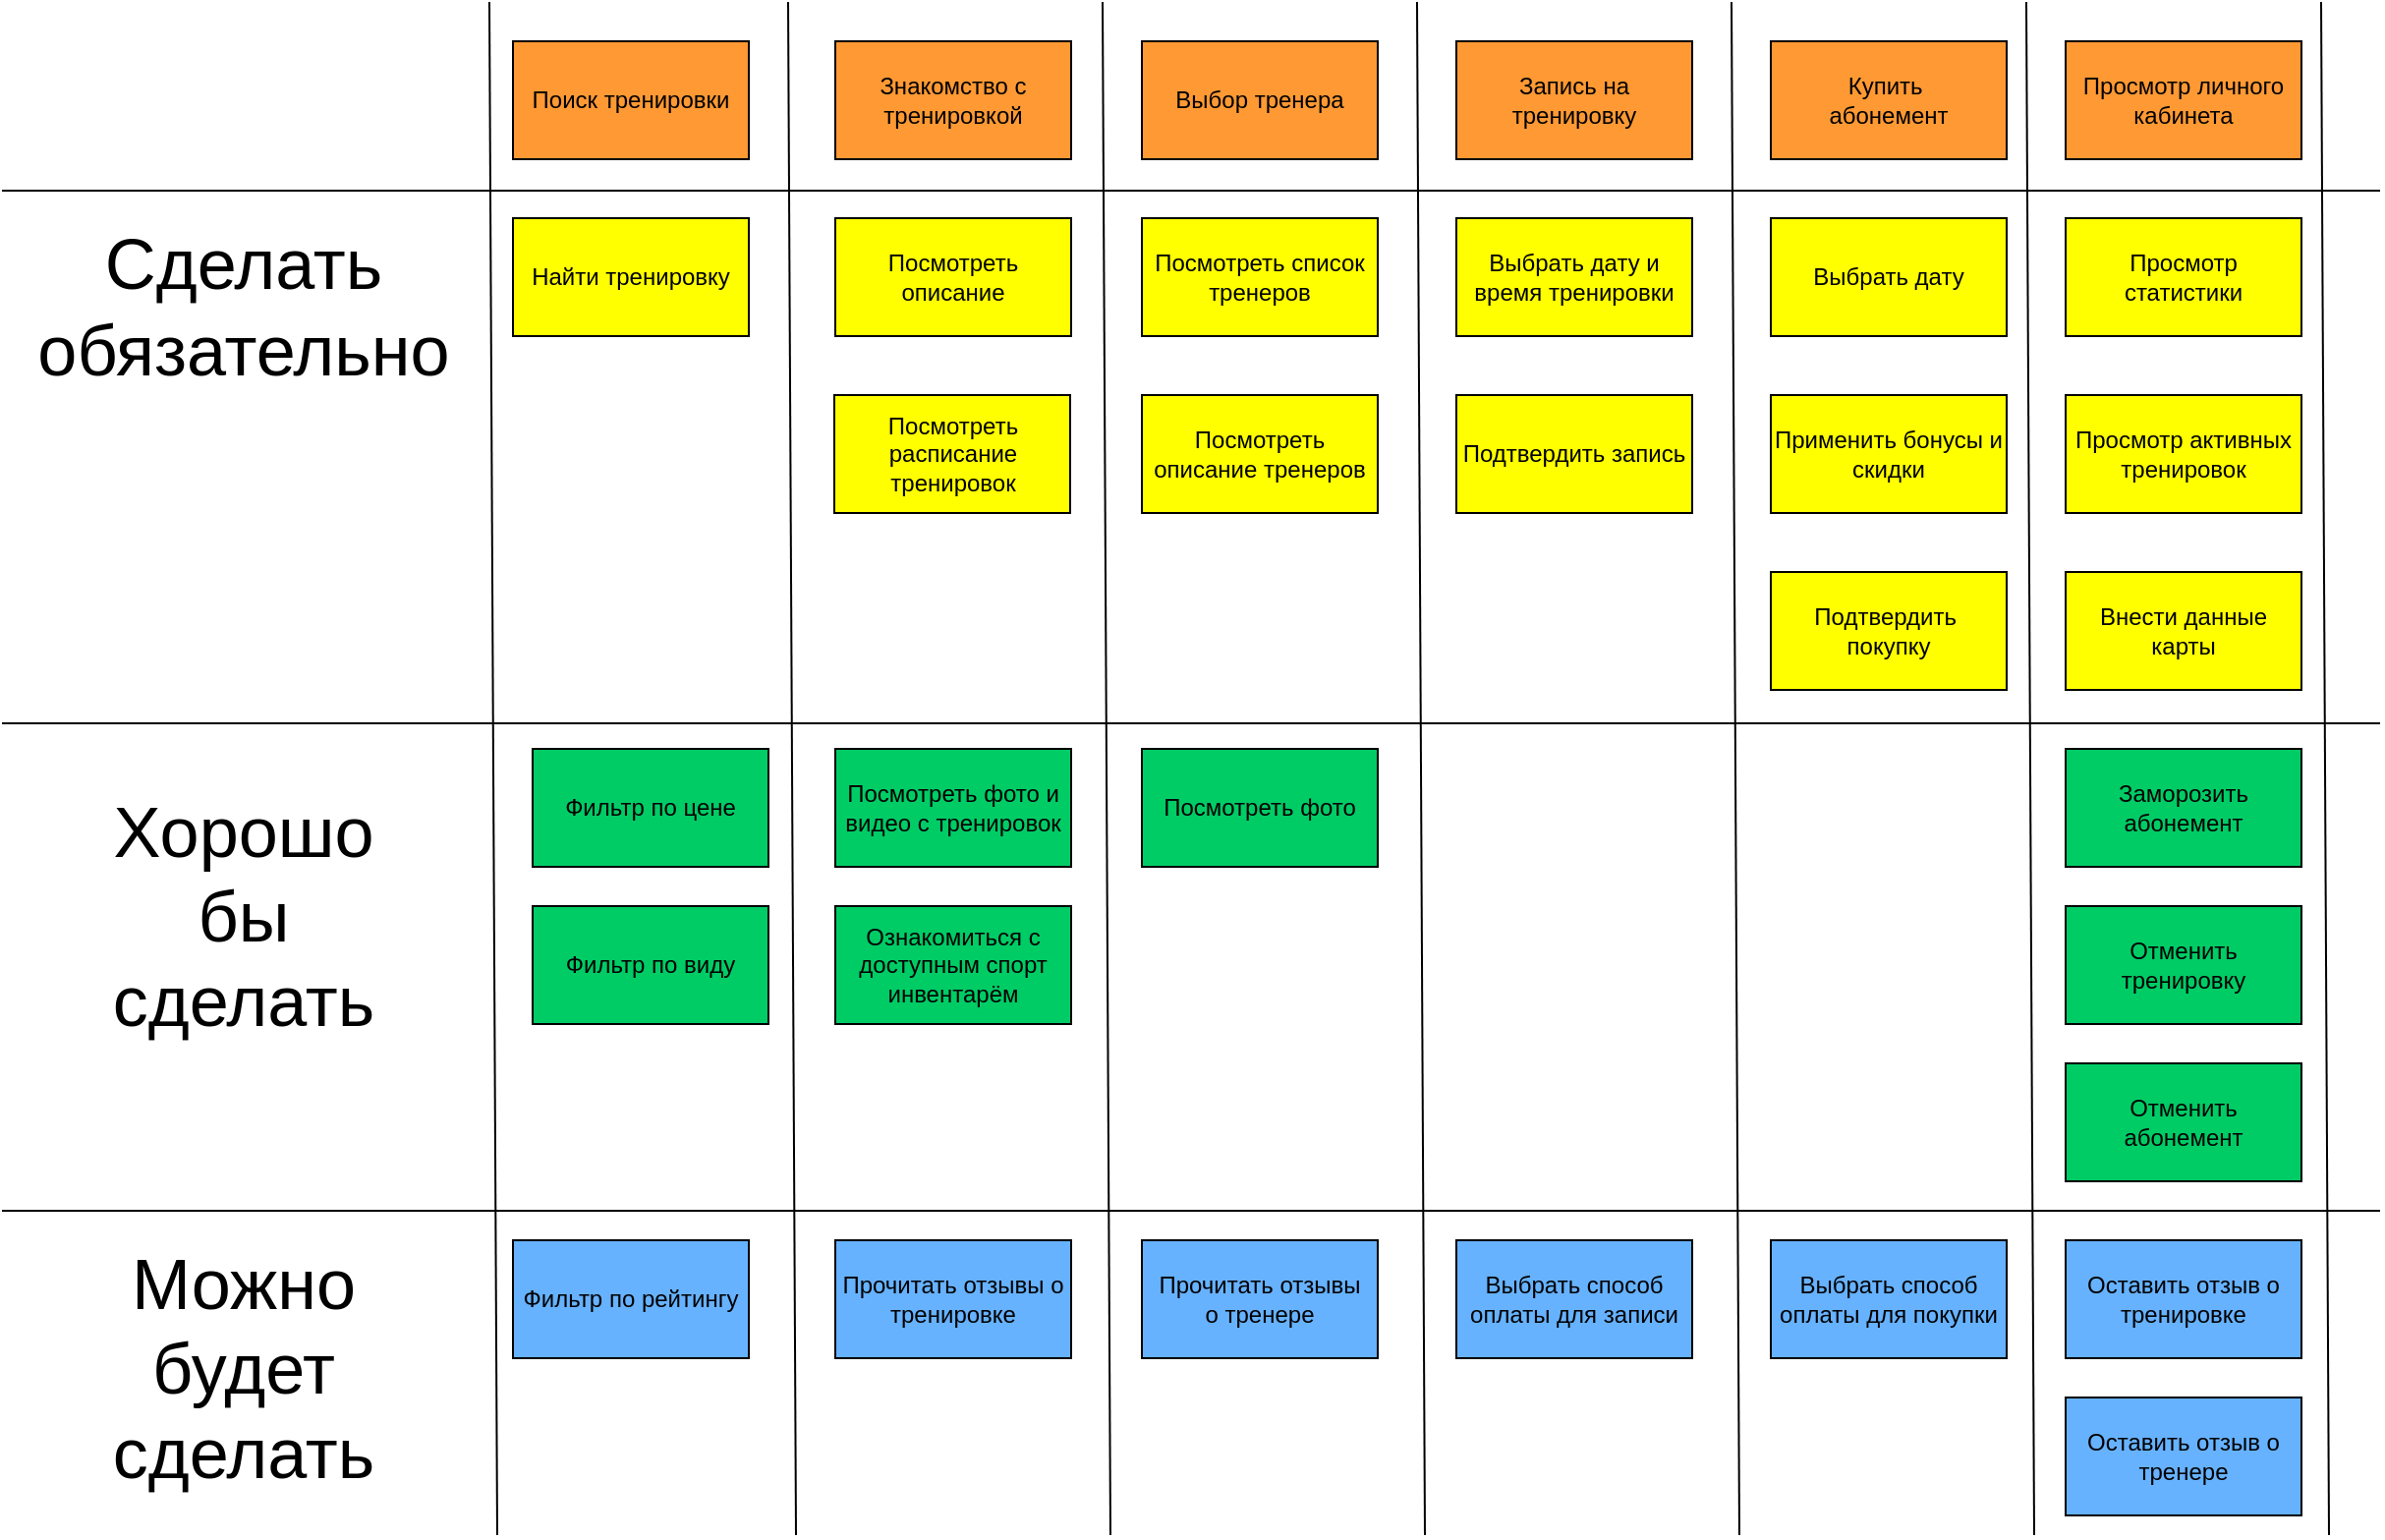 <mxfile version="26.1.0">
  <diagram name="Страница — 1" id="JXVlZPGqhpsF2HmNbgxN">
    <mxGraphModel dx="2812" dy="857" grid="1" gridSize="10" guides="1" tooltips="1" connect="1" arrows="1" fold="1" page="1" pageScale="1" pageWidth="827" pageHeight="1169" math="0" shadow="0">
      <root>
        <mxCell id="0" />
        <mxCell id="1" parent="0" />
        <mxCell id="JH2ukpNr6bppZ3HQPNmW-5" value="Запись на тренировку" style="rounded=0;whiteSpace=wrap;html=1;fillColor=light-dark(#FF9933,var(--ge-dark-color, #121212));" parent="1" vertex="1">
          <mxGeometry x="610" y="100" width="120" height="60" as="geometry" />
        </mxCell>
        <mxCell id="JH2ukpNr6bppZ3HQPNmW-6" value="Поиск тренировки" style="rounded=0;whiteSpace=wrap;html=1;fillColor=light-dark(#FF9933,var(--ge-dark-color, #121212));" parent="1" vertex="1">
          <mxGeometry x="130" y="100" width="120" height="60" as="geometry" />
        </mxCell>
        <mxCell id="JH2ukpNr6bppZ3HQPNmW-7" value="Знакомство с тренировкой" style="rounded=0;whiteSpace=wrap;html=1;fillColor=light-dark(#FF9933,var(--ge-dark-color, #121212));" parent="1" vertex="1">
          <mxGeometry x="294" y="100" width="120" height="60" as="geometry" />
        </mxCell>
        <mxCell id="JH2ukpNr6bppZ3HQPNmW-8" value="Купить&amp;nbsp;&lt;div&gt;абонемент&lt;/div&gt;" style="rounded=0;whiteSpace=wrap;html=1;fillColor=light-dark(#FF9933,var(--ge-dark-color, #121212));" parent="1" vertex="1">
          <mxGeometry x="770" y="100" width="120" height="60" as="geometry" />
        </mxCell>
        <mxCell id="KzOYj3mqrvd9iCOONRA0-2" value="Просмотр личного кабинета" style="rounded=0;whiteSpace=wrap;html=1;fillColor=light-dark(#FF9933,var(--ge-dark-color, #121212));" parent="1" vertex="1">
          <mxGeometry x="920" y="100" width="120" height="60" as="geometry" />
        </mxCell>
        <mxCell id="KzOYj3mqrvd9iCOONRA0-3" value="Найти тренировку" style="rounded=0;whiteSpace=wrap;html=1;fillColor=light-dark(#FFFF00,var(--ge-dark-color, #121212));" parent="1" vertex="1">
          <mxGeometry x="130" y="190" width="120" height="60" as="geometry" />
        </mxCell>
        <mxCell id="KzOYj3mqrvd9iCOONRA0-4" value="Фильтр по цене" style="rounded=0;whiteSpace=wrap;html=1;fillColor=light-dark(#00CC66,var(--ge-dark-color, #121212));" parent="1" vertex="1">
          <mxGeometry x="140" y="460" width="120" height="60" as="geometry" />
        </mxCell>
        <mxCell id="KzOYj3mqrvd9iCOONRA0-5" value="Фильтр по виду" style="rounded=0;whiteSpace=wrap;html=1;fillColor=light-dark(#00CC66,var(--ge-dark-color, #121212));" parent="1" vertex="1">
          <mxGeometry x="140" y="540" width="120" height="60" as="geometry" />
        </mxCell>
        <mxCell id="KzOYj3mqrvd9iCOONRA0-6" value="Фильтр по рейтингу" style="rounded=0;whiteSpace=wrap;html=1;fillColor=light-dark(#66B2FF,var(--ge-dark-color, #121212));" parent="1" vertex="1">
          <mxGeometry x="130" y="710" width="120" height="60" as="geometry" />
        </mxCell>
        <mxCell id="KzOYj3mqrvd9iCOONRA0-7" value="Посмотреть описание" style="rounded=0;whiteSpace=wrap;html=1;fillColor=light-dark(#FFFF00,var(--ge-dark-color, #121212));" parent="1" vertex="1">
          <mxGeometry x="294" y="190" width="120" height="60" as="geometry" />
        </mxCell>
        <mxCell id="KzOYj3mqrvd9iCOONRA0-8" value="Выбор тренера" style="rounded=0;whiteSpace=wrap;html=1;fillColor=light-dark(#FF9933,var(--ge-dark-color, #121212));" parent="1" vertex="1">
          <mxGeometry x="450" y="100" width="120" height="60" as="geometry" />
        </mxCell>
        <mxCell id="KzOYj3mqrvd9iCOONRA0-9" value="Прочитать отзывы о тренировке" style="rounded=0;whiteSpace=wrap;html=1;fillColor=light-dark(#66B2FF,var(--ge-dark-color, #121212));" parent="1" vertex="1">
          <mxGeometry x="294" y="710" width="120" height="60" as="geometry" />
        </mxCell>
        <mxCell id="KzOYj3mqrvd9iCOONRA0-10" value="Посмотреть список тренеров" style="rounded=0;whiteSpace=wrap;html=1;fillColor=light-dark(#FFFF00,var(--ge-dark-color, #121212));" parent="1" vertex="1">
          <mxGeometry x="450" y="190" width="120" height="60" as="geometry" />
        </mxCell>
        <mxCell id="KzOYj3mqrvd9iCOONRA0-11" value="Выбрать дату и время тренировки" style="rounded=0;whiteSpace=wrap;html=1;fillColor=light-dark(#FFFF00,var(--ge-dark-color, #121212));" parent="1" vertex="1">
          <mxGeometry x="610" y="190" width="120" height="60" as="geometry" />
        </mxCell>
        <mxCell id="KzOYj3mqrvd9iCOONRA0-12" value="Просмотр статистики" style="rounded=0;whiteSpace=wrap;html=1;fillColor=light-dark(#FFFF00,var(--ge-dark-color, #121212));" parent="1" vertex="1">
          <mxGeometry x="920" y="190" width="120" height="60" as="geometry" />
        </mxCell>
        <mxCell id="KzOYj3mqrvd9iCOONRA0-13" value="Просмотр активных тренировок" style="rounded=0;whiteSpace=wrap;html=1;fillColor=light-dark(#FFFF00,var(--ge-dark-color, #121212));" parent="1" vertex="1">
          <mxGeometry x="920" y="280" width="120" height="60" as="geometry" />
        </mxCell>
        <mxCell id="KzOYj3mqrvd9iCOONRA0-15" value="Выбрать дату" style="rounded=0;whiteSpace=wrap;html=1;fillColor=light-dark(#FFFF00,var(--ge-dark-color, #121212));" parent="1" vertex="1">
          <mxGeometry x="770" y="190" width="120" height="60" as="geometry" />
        </mxCell>
        <mxCell id="KzOYj3mqrvd9iCOONRA0-16" value="Выбрать способ оплаты для покупки" style="rounded=0;whiteSpace=wrap;html=1;fillColor=light-dark(#66B2FF,var(--ge-dark-color, #121212));" parent="1" vertex="1">
          <mxGeometry x="770" y="710" width="120" height="60" as="geometry" />
        </mxCell>
        <mxCell id="KzOYj3mqrvd9iCOONRA0-17" value="Внести данные карты" style="rounded=0;whiteSpace=wrap;html=1;fillColor=light-dark(#FFFF00,var(--ge-dark-color, #121212));" parent="1" vertex="1">
          <mxGeometry x="920" y="370" width="120" height="60" as="geometry" />
        </mxCell>
        <mxCell id="KzOYj3mqrvd9iCOONRA0-18" value="Подтвердить&amp;nbsp; покупку" style="rounded=0;whiteSpace=wrap;html=1;fillColor=light-dark(#FFFF00,var(--ge-dark-color, #121212));" parent="1" vertex="1">
          <mxGeometry x="770" y="370" width="120" height="60" as="geometry" />
        </mxCell>
        <mxCell id="KzOYj3mqrvd9iCOONRA0-19" value="Отменить тренировку" style="rounded=0;whiteSpace=wrap;html=1;fillColor=light-dark(#00CC66,var(--ge-dark-color, #121212));" parent="1" vertex="1">
          <mxGeometry x="920" y="540" width="120" height="60" as="geometry" />
        </mxCell>
        <mxCell id="KzOYj3mqrvd9iCOONRA0-20" value="Заморозить абонемент" style="rounded=0;whiteSpace=wrap;html=1;fillColor=light-dark(#00CC66,var(--ge-dark-color, #121212));" parent="1" vertex="1">
          <mxGeometry x="920" y="460" width="120" height="60" as="geometry" />
        </mxCell>
        <mxCell id="KzOYj3mqrvd9iCOONRA0-21" value="Отменить абонемент" style="rounded=0;whiteSpace=wrap;html=1;fillColor=light-dark(#00CC66,var(--ge-dark-color, #121212));" parent="1" vertex="1">
          <mxGeometry x="920" y="620" width="120" height="60" as="geometry" />
        </mxCell>
        <mxCell id="KzOYj3mqrvd9iCOONRA0-22" value="Оставить отзыв о тренировке" style="rounded=0;whiteSpace=wrap;html=1;fillColor=light-dark(#66B2FF,var(--ge-dark-color, #121212));" parent="1" vertex="1">
          <mxGeometry x="920" y="710" width="120" height="60" as="geometry" />
        </mxCell>
        <mxCell id="KzOYj3mqrvd9iCOONRA0-23" value="Оставить отзыв о тренере" style="rounded=0;whiteSpace=wrap;html=1;fillColor=light-dark(#66B2FF,var(--ge-dark-color, #121212));" parent="1" vertex="1">
          <mxGeometry x="920" y="790" width="120" height="60" as="geometry" />
        </mxCell>
        <mxCell id="KzOYj3mqrvd9iCOONRA0-24" value="Применить бонусы и скидки" style="rounded=0;whiteSpace=wrap;html=1;fillColor=light-dark(#FFFF00,var(--ge-dark-color, #121212));" parent="1" vertex="1">
          <mxGeometry x="770" y="280" width="120" height="60" as="geometry" />
        </mxCell>
        <mxCell id="04VvYS0IG45WHwmJxCnI-1" value="Выбрать способ оплаты для записи" style="rounded=0;whiteSpace=wrap;html=1;fillColor=light-dark(#66B2FF,var(--ge-dark-color, #121212));" parent="1" vertex="1">
          <mxGeometry x="610" y="710" width="120" height="60" as="geometry" />
        </mxCell>
        <mxCell id="04VvYS0IG45WHwmJxCnI-2" value="Подтвердить запись" style="rounded=0;whiteSpace=wrap;html=1;fillColor=light-dark(#FFFF00,var(--ge-dark-color, #121212));" parent="1" vertex="1">
          <mxGeometry x="610" y="280" width="120" height="60" as="geometry" />
        </mxCell>
        <mxCell id="04VvYS0IG45WHwmJxCnI-3" value="Посмотреть фото" style="rounded=0;whiteSpace=wrap;html=1;fillColor=light-dark(#00CC66,var(--ge-dark-color, #121212));" parent="1" vertex="1">
          <mxGeometry x="450" y="460" width="120" height="60" as="geometry" />
        </mxCell>
        <mxCell id="04VvYS0IG45WHwmJxCnI-4" value="Посмотреть фото и видео с тренировок" style="rounded=0;whiteSpace=wrap;html=1;fillColor=light-dark(#00CC66,var(--ge-dark-color, #121212));" parent="1" vertex="1">
          <mxGeometry x="294" y="460" width="120" height="60" as="geometry" />
        </mxCell>
        <mxCell id="04VvYS0IG45WHwmJxCnI-5" value="Посмотреть расписание тренировок" style="rounded=0;whiteSpace=wrap;html=1;fillColor=light-dark(#FFFF00,var(--ge-dark-color, #121212));" parent="1" vertex="1">
          <mxGeometry x="293.5" y="280" width="120" height="60" as="geometry" />
        </mxCell>
        <mxCell id="04VvYS0IG45WHwmJxCnI-6" value="Ознакомиться с доступным спорт инвентарём" style="rounded=0;whiteSpace=wrap;html=1;fillColor=light-dark(#00CC66,var(--ge-dark-color, #121212));" parent="1" vertex="1">
          <mxGeometry x="294" y="540" width="120" height="60" as="geometry" />
        </mxCell>
        <mxCell id="04VvYS0IG45WHwmJxCnI-7" value="Посмотреть описание тренеров" style="rounded=0;whiteSpace=wrap;html=1;fillColor=light-dark(#FFFF00,var(--ge-dark-color, #121212));" parent="1" vertex="1">
          <mxGeometry x="450" y="280" width="120" height="60" as="geometry" />
        </mxCell>
        <mxCell id="04VvYS0IG45WHwmJxCnI-8" value="Прочитать отзывы&lt;div&gt;о тренере&lt;/div&gt;" style="rounded=0;whiteSpace=wrap;html=1;fillColor=light-dark(#66B2FF,var(--ge-dark-color, #121212));" parent="1" vertex="1">
          <mxGeometry x="450" y="710" width="120" height="60" as="geometry" />
        </mxCell>
        <mxCell id="BTvTb1EUe4nr13A9CoUa-1" value="" style="endArrow=none;html=1;rounded=0;" edge="1" parent="1">
          <mxGeometry width="50" height="50" relative="1" as="geometry">
            <mxPoint x="-130" y="176" as="sourcePoint" />
            <mxPoint x="1080" y="176" as="targetPoint" />
          </mxGeometry>
        </mxCell>
        <mxCell id="BTvTb1EUe4nr13A9CoUa-2" value="" style="endArrow=none;html=1;rounded=0;" edge="1" parent="1">
          <mxGeometry width="50" height="50" relative="1" as="geometry">
            <mxPoint x="-130" y="447" as="sourcePoint" />
            <mxPoint x="1080" y="447" as="targetPoint" />
          </mxGeometry>
        </mxCell>
        <mxCell id="BTvTb1EUe4nr13A9CoUa-3" value="" style="endArrow=none;html=1;rounded=0;" edge="1" parent="1">
          <mxGeometry width="50" height="50" relative="1" as="geometry">
            <mxPoint x="-130" y="695" as="sourcePoint" />
            <mxPoint x="1080" y="695" as="targetPoint" />
          </mxGeometry>
        </mxCell>
        <mxCell id="BTvTb1EUe4nr13A9CoUa-4" value="&lt;font style=&quot;font-size: 36px;&quot;&gt;Сделать обязательно&lt;/font&gt;" style="text;html=1;align=center;verticalAlign=middle;whiteSpace=wrap;rounded=0;" vertex="1" parent="1">
          <mxGeometry x="-37" y="220" width="60" height="30" as="geometry" />
        </mxCell>
        <mxCell id="BTvTb1EUe4nr13A9CoUa-5" value="&lt;font style=&quot;font-size: 36px;&quot;&gt;Хорошо бы сделать&lt;/font&gt;" style="text;html=1;align=center;verticalAlign=middle;whiteSpace=wrap;rounded=0;" vertex="1" parent="1">
          <mxGeometry x="-37" y="530" width="60" height="30" as="geometry" />
        </mxCell>
        <mxCell id="BTvTb1EUe4nr13A9CoUa-6" value="&lt;font style=&quot;font-size: 36px;&quot;&gt;Можно будет сделать&lt;/font&gt;" style="text;html=1;align=center;verticalAlign=middle;whiteSpace=wrap;rounded=0;" vertex="1" parent="1">
          <mxGeometry x="-37" y="760" width="60" height="30" as="geometry" />
        </mxCell>
        <mxCell id="BTvTb1EUe4nr13A9CoUa-7" value="" style="endArrow=none;html=1;rounded=0;" edge="1" parent="1">
          <mxGeometry width="50" height="50" relative="1" as="geometry">
            <mxPoint x="122" y="860" as="sourcePoint" />
            <mxPoint x="118" y="80" as="targetPoint" />
          </mxGeometry>
        </mxCell>
        <mxCell id="BTvTb1EUe4nr13A9CoUa-8" value="" style="endArrow=none;html=1;rounded=0;" edge="1" parent="1">
          <mxGeometry width="50" height="50" relative="1" as="geometry">
            <mxPoint x="754" y="860" as="sourcePoint" />
            <mxPoint x="750" y="80" as="targetPoint" />
          </mxGeometry>
        </mxCell>
        <mxCell id="BTvTb1EUe4nr13A9CoUa-9" value="" style="endArrow=none;html=1;rounded=0;" edge="1" parent="1">
          <mxGeometry width="50" height="50" relative="1" as="geometry">
            <mxPoint x="594" y="860" as="sourcePoint" />
            <mxPoint x="590" y="80" as="targetPoint" />
          </mxGeometry>
        </mxCell>
        <mxCell id="BTvTb1EUe4nr13A9CoUa-10" value="" style="endArrow=none;html=1;rounded=0;" edge="1" parent="1">
          <mxGeometry width="50" height="50" relative="1" as="geometry">
            <mxPoint x="434" y="860" as="sourcePoint" />
            <mxPoint x="430" y="80" as="targetPoint" />
          </mxGeometry>
        </mxCell>
        <mxCell id="BTvTb1EUe4nr13A9CoUa-11" value="" style="endArrow=none;html=1;rounded=0;" edge="1" parent="1">
          <mxGeometry width="50" height="50" relative="1" as="geometry">
            <mxPoint x="274" y="860" as="sourcePoint" />
            <mxPoint x="270" y="80" as="targetPoint" />
          </mxGeometry>
        </mxCell>
        <mxCell id="BTvTb1EUe4nr13A9CoUa-12" value="" style="endArrow=none;html=1;rounded=0;" edge="1" parent="1">
          <mxGeometry width="50" height="50" relative="1" as="geometry">
            <mxPoint x="904" y="860" as="sourcePoint" />
            <mxPoint x="900" y="80" as="targetPoint" />
          </mxGeometry>
        </mxCell>
        <mxCell id="BTvTb1EUe4nr13A9CoUa-13" value="" style="endArrow=none;html=1;rounded=0;" edge="1" parent="1">
          <mxGeometry width="50" height="50" relative="1" as="geometry">
            <mxPoint x="1054" y="860" as="sourcePoint" />
            <mxPoint x="1050" y="80" as="targetPoint" />
          </mxGeometry>
        </mxCell>
      </root>
    </mxGraphModel>
  </diagram>
</mxfile>
